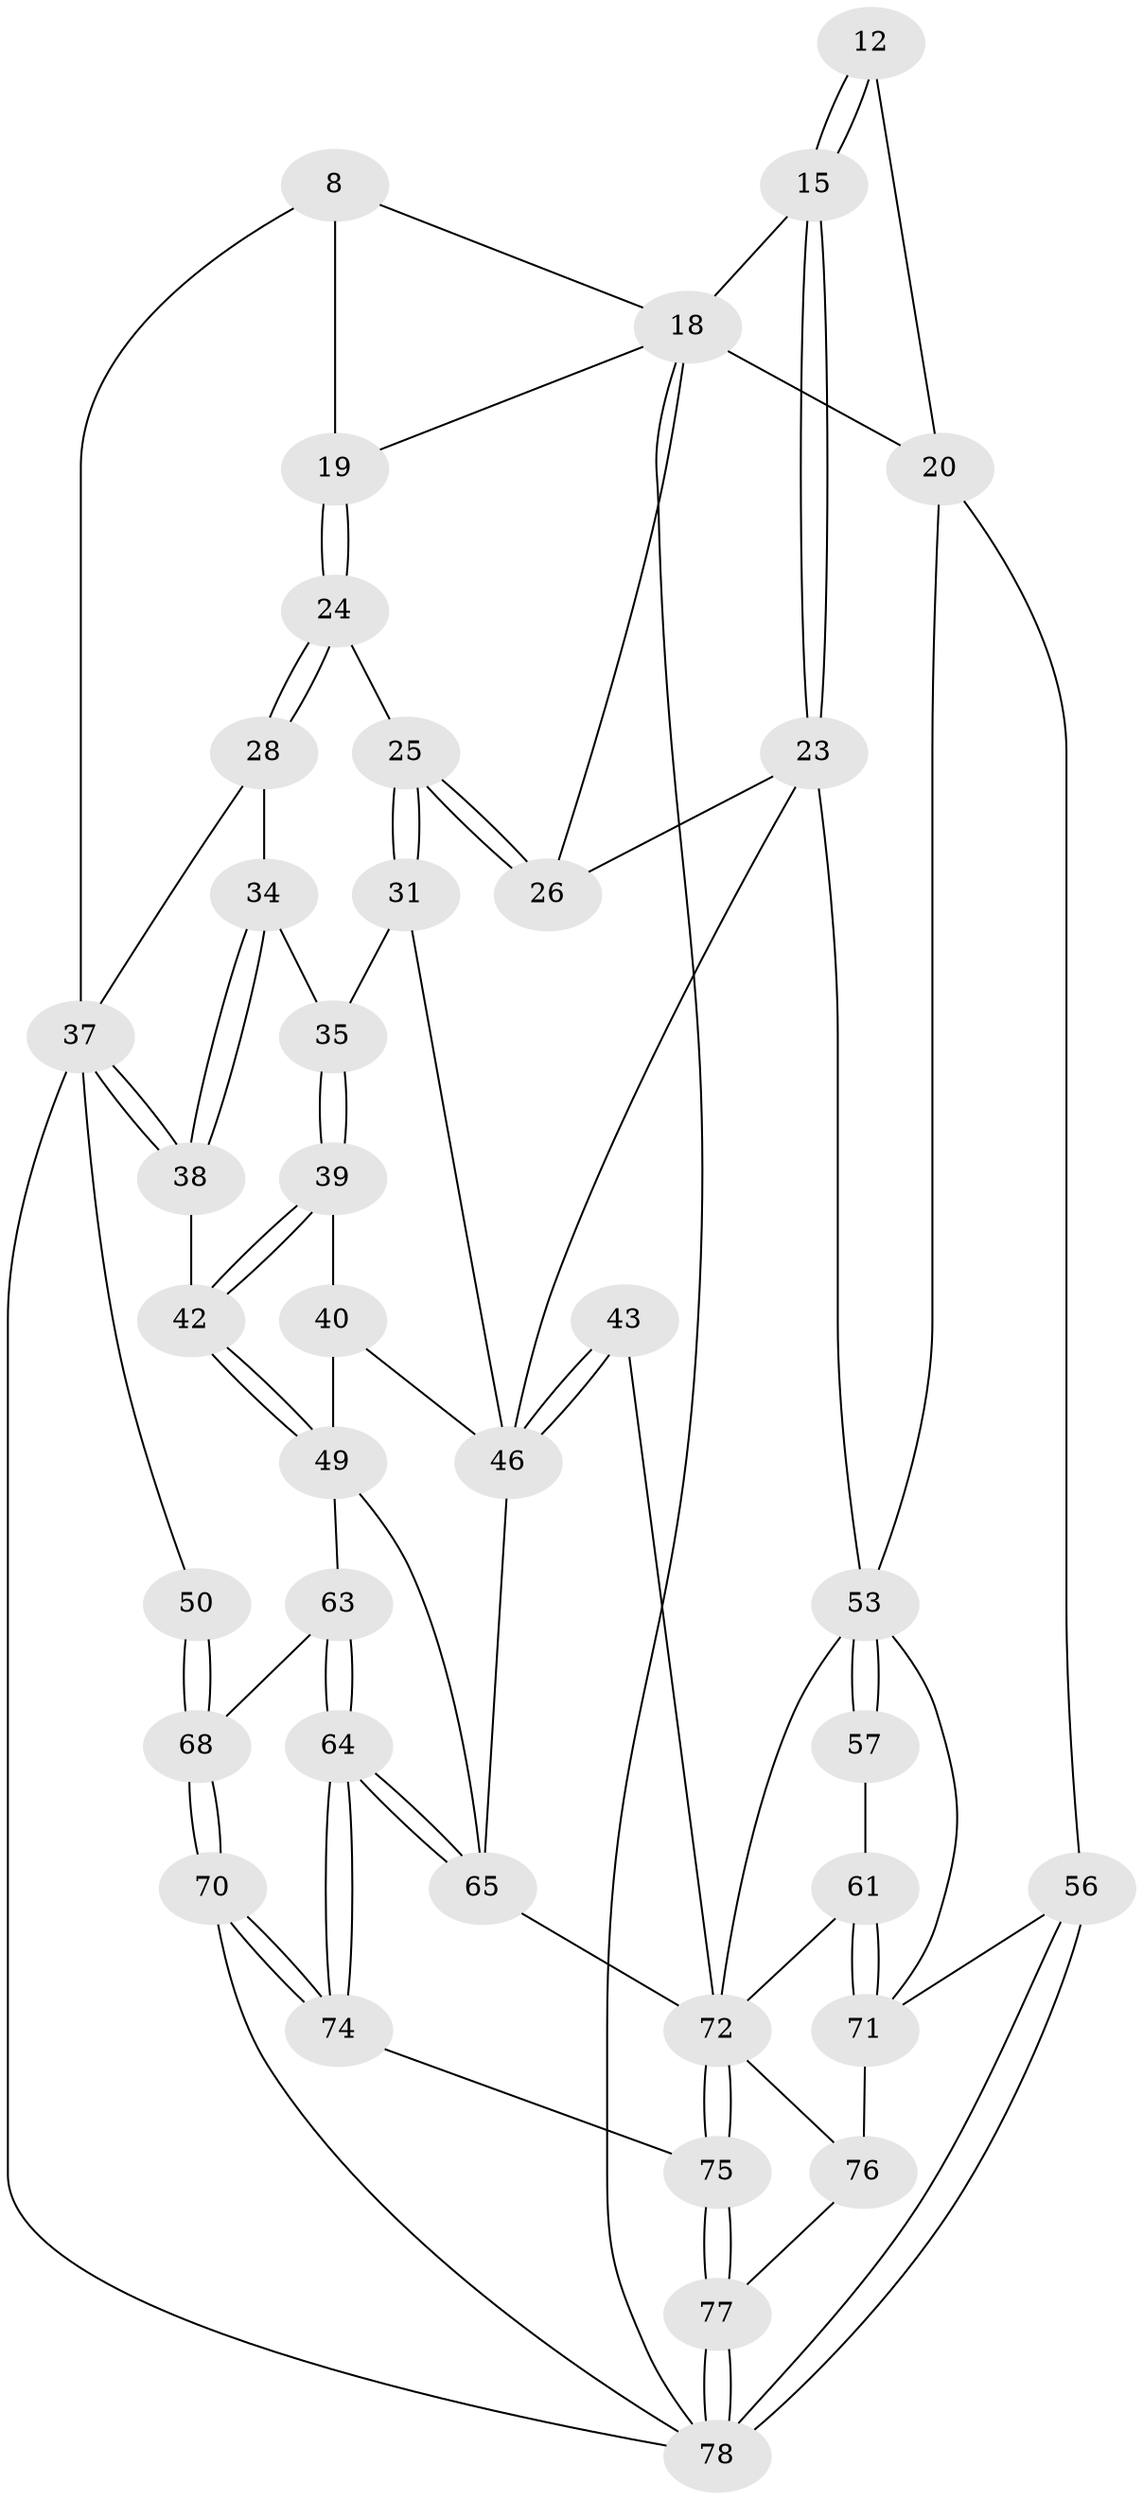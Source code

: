 // original degree distribution, {3: 0.02564102564102564, 4: 0.2564102564102564, 5: 0.48717948717948717, 6: 0.23076923076923078}
// Generated by graph-tools (version 1.1) at 2025/01/03/09/25 05:01:17]
// undirected, 39 vertices, 90 edges
graph export_dot {
graph [start="1"]
  node [color=gray90,style=filled];
  8 [pos="+0.8733847214700096+0.11221682840436024",super="+5"];
  12 [pos="+0.33279614055629686+0.09619554137088775"];
  15 [pos="+0.353066077291774+0.1944879105508201"];
  18 [pos="+0.5816821489750378+0.12585195029528165",super="+14+3+17"];
  19 [pos="+0.7929871325465053+0.14437660023908946",super="+16"];
  20 [pos="+0+0.26541355692909246",super="+13"];
  23 [pos="+0.3476427626402081+0.2433533205411383",super="+22"];
  24 [pos="+0.7936553349892617+0.25952035687903935"];
  25 [pos="+0.6755185061531049+0.28689448153688285"];
  26 [pos="+0.6737611960542805+0.283050401782585",super="+21"];
  28 [pos="+0.9115673771216803+0.3092751624158044"];
  31 [pos="+0.6717772038135646+0.29817214286091365"];
  34 [pos="+0.734877018692764+0.3897848962664112"];
  35 [pos="+0.7273019404258099+0.3874325011010285"];
  37 [pos="+1+0.5131759932160519",super="+36+27+7"];
  38 [pos="+0.8380468038732971+0.4708692438177301"];
  39 [pos="+0.701040485685226+0.4447374371665519"];
  40 [pos="+0.6129269159762845+0.4609731880030548"];
  42 [pos="+0.728788638107602+0.497597728876627"];
  43 [pos="+0.37031758251272545+0.45699858036601043"];
  46 [pos="+0.4637773381588979+0.5988718339504014",super="+41+33"];
  49 [pos="+0.6768372572257392+0.5919969663469449",super="+47"];
  50 [pos="+0.9110290166294317+0.6174068033412223"];
  53 [pos="+0+0.9042867314587058",super="+30+45"];
  56 [pos="+0+1",super="+9"];
  57 [pos="+0.1757080627541572+0.5700547190186469"];
  61 [pos="+0.21720227507601975+0.6915796492253485"];
  63 [pos="+0.6496388862168926+0.7990372547304584",super="+52"];
  64 [pos="+0.610459711879067+0.8613256459652121"];
  65 [pos="+0.4791796555495739+0.6846192176439944",super="+58"];
  68 [pos="+0.8306619571751666+1",super="+67+51"];
  70 [pos="+0.8232001762393637+1"];
  71 [pos="+0.19845195765521625+0.7473872050880994",super="+55"];
  72 [pos="+0.36424303665776936+0.8015129255336908",super="+66+60"];
  74 [pos="+0.6175126135373868+0.8849314235421897"];
  75 [pos="+0.4748423965274768+0.9108345339185522"];
  76 [pos="+0.32335957942001176+0.8369267139615096",super="+73"];
  77 [pos="+0.35881350409072443+0.9705696059169547"];
  78 [pos="+0.2707595964800492+1",super="+69+62"];
  8 -- 19 [weight=2];
  8 -- 37;
  8 -- 18;
  12 -- 15;
  12 -- 15;
  12 -- 20 [weight=2];
  15 -- 23;
  15 -- 23;
  15 -- 18;
  18 -- 20;
  18 -- 78;
  18 -- 19;
  18 -- 26 [weight=2];
  19 -- 24;
  19 -- 24;
  20 -- 56 [weight=2];
  20 -- 53;
  23 -- 53;
  23 -- 26;
  23 -- 46;
  24 -- 25;
  24 -- 28;
  24 -- 28;
  25 -- 26;
  25 -- 26;
  25 -- 31;
  25 -- 31;
  28 -- 34;
  28 -- 37;
  31 -- 35;
  31 -- 46;
  34 -- 35;
  34 -- 38;
  34 -- 38;
  35 -- 39;
  35 -- 39;
  37 -- 38;
  37 -- 38;
  37 -- 50;
  37 -- 78 [weight=2];
  38 -- 42;
  39 -- 40;
  39 -- 42;
  39 -- 42;
  40 -- 46;
  40 -- 49;
  42 -- 49;
  42 -- 49;
  43 -- 46 [weight=2];
  43 -- 46;
  43 -- 72;
  46 -- 65;
  49 -- 65;
  49 -- 63;
  50 -- 68 [weight=2];
  50 -- 68;
  53 -- 57 [weight=2];
  53 -- 57;
  53 -- 71;
  53 -- 72;
  56 -- 78 [weight=3];
  56 -- 78;
  56 -- 71;
  57 -- 61;
  61 -- 71;
  61 -- 71;
  61 -- 72;
  63 -- 64;
  63 -- 64;
  63 -- 68 [weight=2];
  64 -- 65;
  64 -- 65;
  64 -- 74;
  64 -- 74;
  65 -- 72 [weight=2];
  68 -- 70;
  68 -- 70;
  70 -- 74;
  70 -- 74;
  70 -- 78;
  71 -- 76 [weight=2];
  72 -- 75;
  72 -- 75;
  72 -- 76;
  74 -- 75;
  75 -- 77;
  75 -- 77;
  76 -- 77;
  77 -- 78;
  77 -- 78;
}
